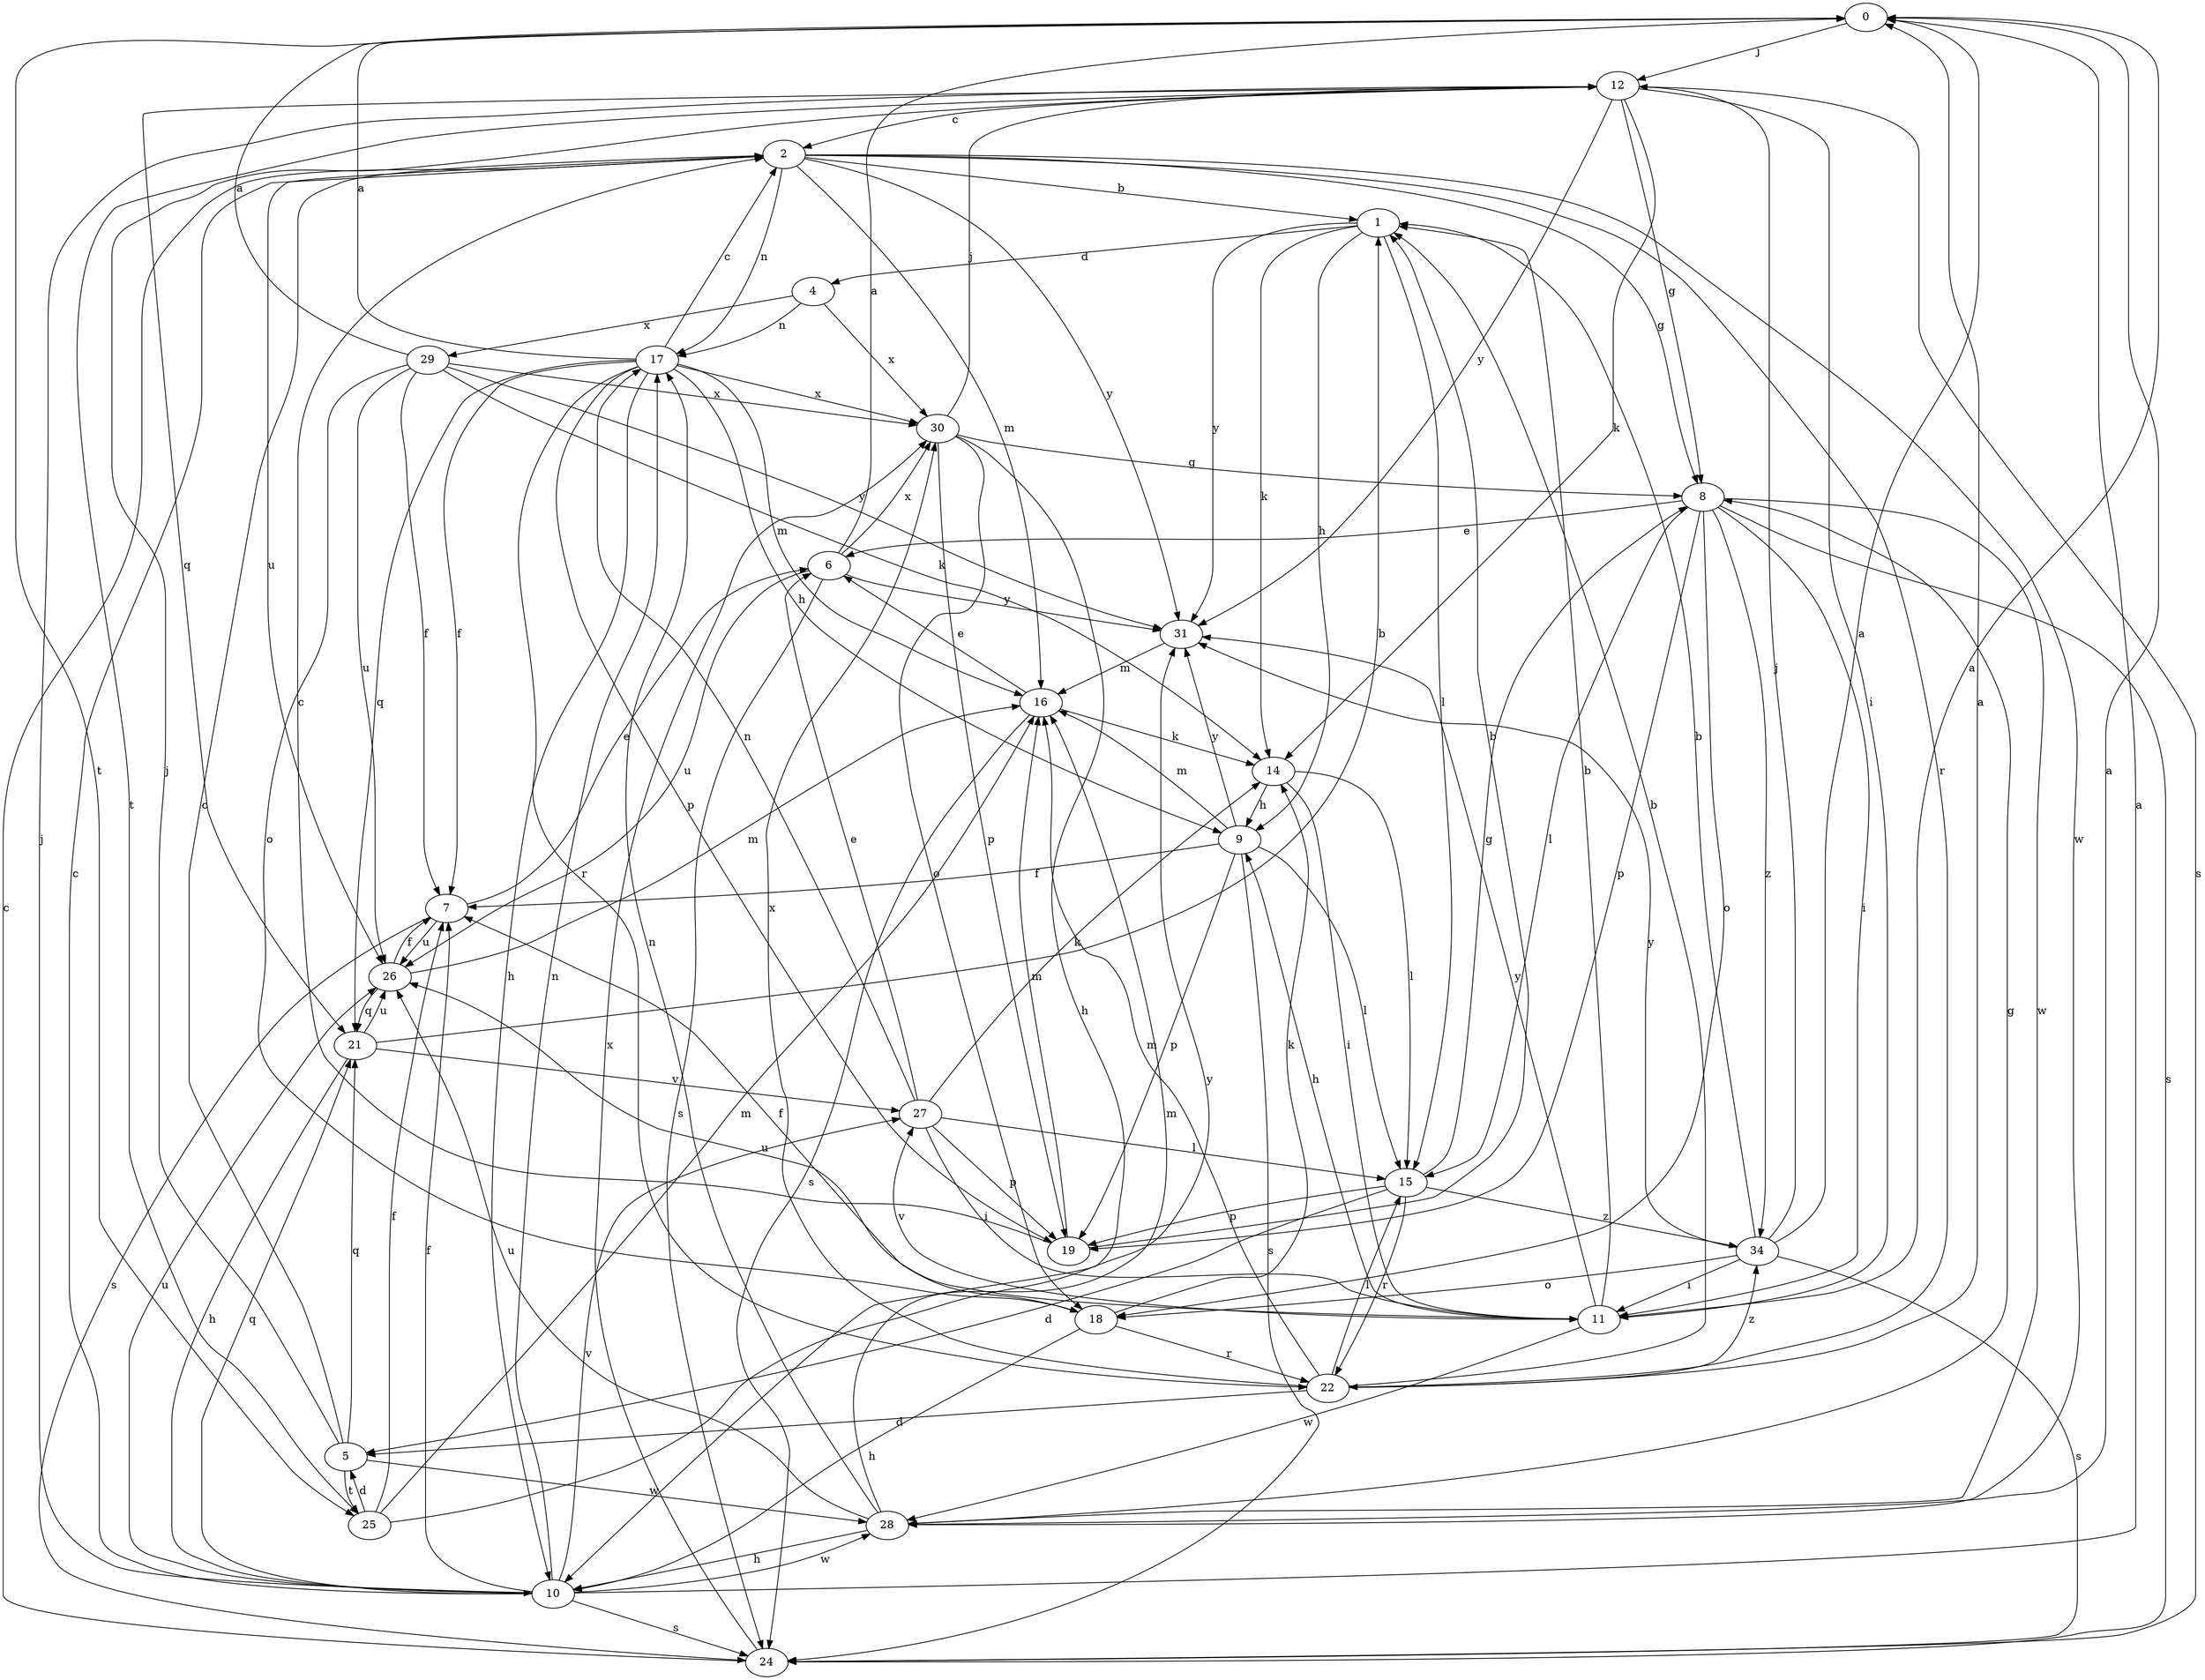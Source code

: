 strict digraph  {
0;
1;
2;
4;
5;
6;
7;
8;
9;
10;
11;
12;
14;
15;
16;
17;
18;
19;
21;
22;
24;
25;
26;
27;
28;
29;
30;
31;
34;
0 -> 12  [label=j];
0 -> 25  [label=t];
1 -> 4  [label=d];
1 -> 9  [label=h];
1 -> 14  [label=k];
1 -> 15  [label=l];
1 -> 31  [label=y];
2 -> 1  [label=b];
2 -> 8  [label=g];
2 -> 16  [label=m];
2 -> 17  [label=n];
2 -> 22  [label=r];
2 -> 26  [label=u];
2 -> 28  [label=w];
2 -> 31  [label=y];
4 -> 17  [label=n];
4 -> 29  [label=x];
4 -> 30  [label=x];
5 -> 2  [label=c];
5 -> 12  [label=j];
5 -> 21  [label=q];
5 -> 25  [label=t];
5 -> 28  [label=w];
6 -> 0  [label=a];
6 -> 24  [label=s];
6 -> 26  [label=u];
6 -> 30  [label=x];
6 -> 31  [label=y];
7 -> 6  [label=e];
7 -> 24  [label=s];
7 -> 26  [label=u];
8 -> 6  [label=e];
8 -> 11  [label=i];
8 -> 15  [label=l];
8 -> 18  [label=o];
8 -> 19  [label=p];
8 -> 24  [label=s];
8 -> 28  [label=w];
8 -> 34  [label=z];
9 -> 7  [label=f];
9 -> 15  [label=l];
9 -> 16  [label=m];
9 -> 19  [label=p];
9 -> 24  [label=s];
9 -> 31  [label=y];
10 -> 0  [label=a];
10 -> 2  [label=c];
10 -> 7  [label=f];
10 -> 12  [label=j];
10 -> 17  [label=n];
10 -> 21  [label=q];
10 -> 24  [label=s];
10 -> 26  [label=u];
10 -> 27  [label=v];
10 -> 28  [label=w];
11 -> 0  [label=a];
11 -> 1  [label=b];
11 -> 9  [label=h];
11 -> 26  [label=u];
11 -> 27  [label=v];
11 -> 28  [label=w];
11 -> 31  [label=y];
12 -> 2  [label=c];
12 -> 8  [label=g];
12 -> 11  [label=i];
12 -> 14  [label=k];
12 -> 21  [label=q];
12 -> 24  [label=s];
12 -> 25  [label=t];
12 -> 31  [label=y];
14 -> 9  [label=h];
14 -> 11  [label=i];
14 -> 15  [label=l];
15 -> 5  [label=d];
15 -> 8  [label=g];
15 -> 19  [label=p];
15 -> 22  [label=r];
15 -> 34  [label=z];
16 -> 6  [label=e];
16 -> 14  [label=k];
16 -> 24  [label=s];
17 -> 0  [label=a];
17 -> 2  [label=c];
17 -> 7  [label=f];
17 -> 9  [label=h];
17 -> 10  [label=h];
17 -> 16  [label=m];
17 -> 19  [label=p];
17 -> 21  [label=q];
17 -> 22  [label=r];
17 -> 30  [label=x];
18 -> 7  [label=f];
18 -> 10  [label=h];
18 -> 14  [label=k];
18 -> 22  [label=r];
19 -> 1  [label=b];
19 -> 2  [label=c];
19 -> 16  [label=m];
21 -> 1  [label=b];
21 -> 10  [label=h];
21 -> 26  [label=u];
21 -> 27  [label=v];
22 -> 0  [label=a];
22 -> 1  [label=b];
22 -> 5  [label=d];
22 -> 15  [label=l];
22 -> 16  [label=m];
22 -> 30  [label=x];
22 -> 34  [label=z];
24 -> 2  [label=c];
24 -> 30  [label=x];
25 -> 5  [label=d];
25 -> 7  [label=f];
25 -> 16  [label=m];
25 -> 31  [label=y];
26 -> 7  [label=f];
26 -> 16  [label=m];
26 -> 21  [label=q];
27 -> 6  [label=e];
27 -> 11  [label=i];
27 -> 14  [label=k];
27 -> 15  [label=l];
27 -> 17  [label=n];
27 -> 19  [label=p];
28 -> 0  [label=a];
28 -> 8  [label=g];
28 -> 10  [label=h];
28 -> 16  [label=m];
28 -> 17  [label=n];
28 -> 26  [label=u];
29 -> 0  [label=a];
29 -> 7  [label=f];
29 -> 14  [label=k];
29 -> 18  [label=o];
29 -> 26  [label=u];
29 -> 30  [label=x];
29 -> 31  [label=y];
30 -> 8  [label=g];
30 -> 10  [label=h];
30 -> 12  [label=j];
30 -> 18  [label=o];
30 -> 19  [label=p];
31 -> 16  [label=m];
34 -> 0  [label=a];
34 -> 1  [label=b];
34 -> 11  [label=i];
34 -> 12  [label=j];
34 -> 18  [label=o];
34 -> 24  [label=s];
34 -> 31  [label=y];
}
